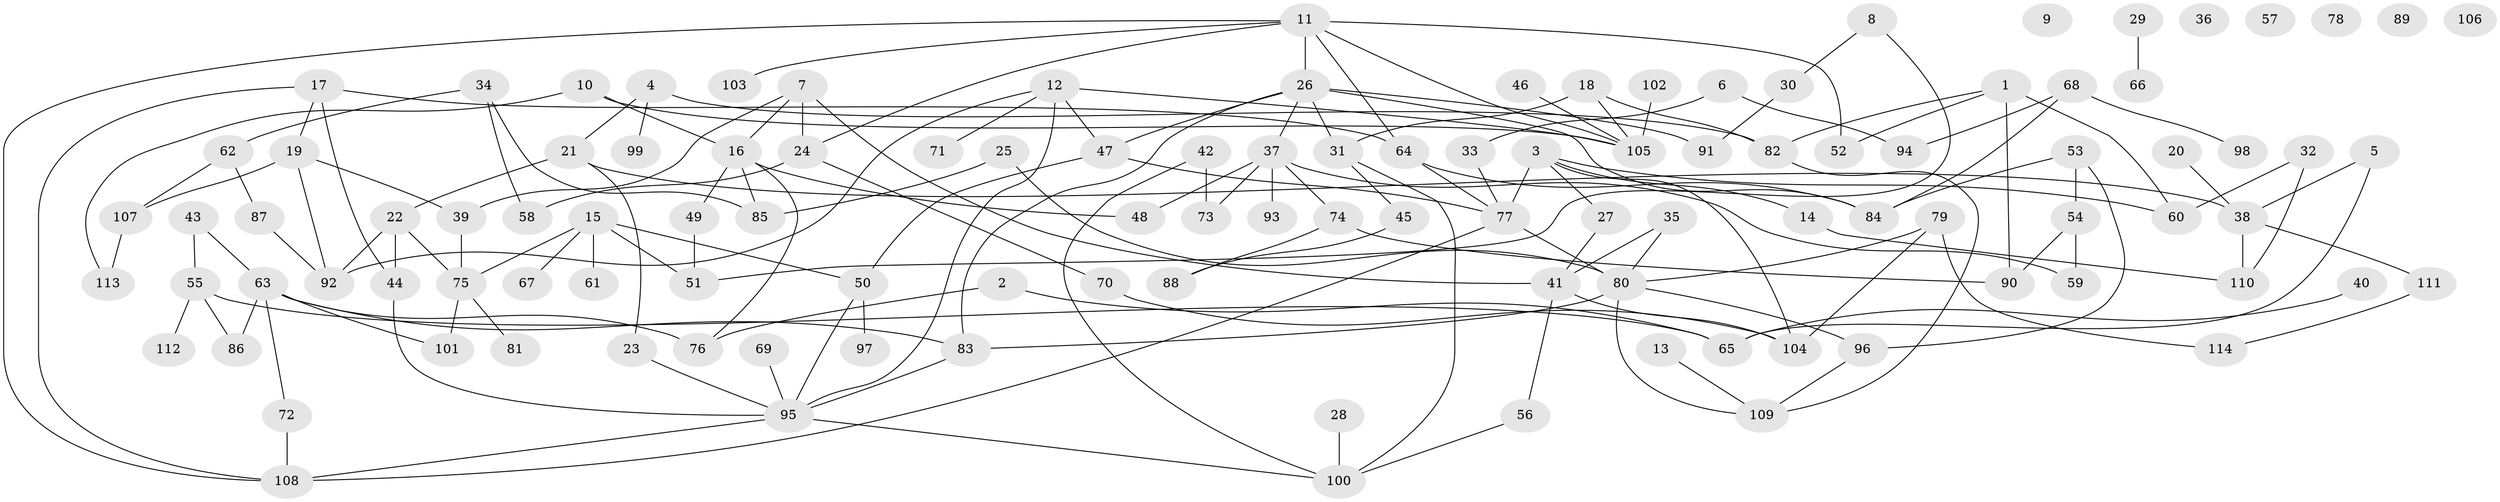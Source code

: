 // coarse degree distribution, {4: 0.26, 6: 0.02, 7: 0.06, 9: 0.02, 18: 0.02, 2: 0.24, 3: 0.16, 10: 0.02, 5: 0.08, 1: 0.12}
// Generated by graph-tools (version 1.1) at 2025/48/03/04/25 22:48:29]
// undirected, 114 vertices, 160 edges
graph export_dot {
  node [color=gray90,style=filled];
  1;
  2;
  3;
  4;
  5;
  6;
  7;
  8;
  9;
  10;
  11;
  12;
  13;
  14;
  15;
  16;
  17;
  18;
  19;
  20;
  21;
  22;
  23;
  24;
  25;
  26;
  27;
  28;
  29;
  30;
  31;
  32;
  33;
  34;
  35;
  36;
  37;
  38;
  39;
  40;
  41;
  42;
  43;
  44;
  45;
  46;
  47;
  48;
  49;
  50;
  51;
  52;
  53;
  54;
  55;
  56;
  57;
  58;
  59;
  60;
  61;
  62;
  63;
  64;
  65;
  66;
  67;
  68;
  69;
  70;
  71;
  72;
  73;
  74;
  75;
  76;
  77;
  78;
  79;
  80;
  81;
  82;
  83;
  84;
  85;
  86;
  87;
  88;
  89;
  90;
  91;
  92;
  93;
  94;
  95;
  96;
  97;
  98;
  99;
  100;
  101;
  102;
  103;
  104;
  105;
  106;
  107;
  108;
  109;
  110;
  111;
  112;
  113;
  114;
  1 -- 52;
  1 -- 60;
  1 -- 82;
  1 -- 90;
  2 -- 65;
  2 -- 76;
  3 -- 14;
  3 -- 27;
  3 -- 60;
  3 -- 77;
  3 -- 104;
  4 -- 21;
  4 -- 82;
  4 -- 99;
  5 -- 38;
  5 -- 65;
  6 -- 33;
  6 -- 94;
  7 -- 16;
  7 -- 24;
  7 -- 39;
  7 -- 41;
  8 -- 30;
  8 -- 51;
  10 -- 16;
  10 -- 105;
  10 -- 113;
  11 -- 24;
  11 -- 26;
  11 -- 52;
  11 -- 64;
  11 -- 103;
  11 -- 105;
  11 -- 108;
  12 -- 47;
  12 -- 71;
  12 -- 92;
  12 -- 95;
  12 -- 105;
  13 -- 109;
  14 -- 110;
  15 -- 50;
  15 -- 51;
  15 -- 61;
  15 -- 67;
  15 -- 75;
  16 -- 48;
  16 -- 49;
  16 -- 76;
  16 -- 85;
  17 -- 19;
  17 -- 44;
  17 -- 64;
  17 -- 108;
  18 -- 31;
  18 -- 82;
  18 -- 105;
  19 -- 39;
  19 -- 92;
  19 -- 107;
  20 -- 38;
  21 -- 22;
  21 -- 23;
  21 -- 38;
  22 -- 44;
  22 -- 75;
  22 -- 92;
  23 -- 95;
  24 -- 58;
  24 -- 70;
  25 -- 80;
  25 -- 85;
  26 -- 31;
  26 -- 37;
  26 -- 47;
  26 -- 83;
  26 -- 84;
  26 -- 91;
  27 -- 41;
  28 -- 100;
  29 -- 66;
  30 -- 91;
  31 -- 45;
  31 -- 100;
  32 -- 60;
  32 -- 110;
  33 -- 77;
  34 -- 58;
  34 -- 62;
  34 -- 85;
  35 -- 41;
  35 -- 80;
  37 -- 48;
  37 -- 59;
  37 -- 73;
  37 -- 74;
  37 -- 93;
  38 -- 110;
  38 -- 111;
  39 -- 75;
  40 -- 65;
  41 -- 56;
  41 -- 104;
  42 -- 73;
  42 -- 100;
  43 -- 55;
  43 -- 63;
  44 -- 95;
  45 -- 88;
  46 -- 105;
  47 -- 50;
  47 -- 77;
  49 -- 51;
  50 -- 95;
  50 -- 97;
  53 -- 54;
  53 -- 84;
  53 -- 96;
  54 -- 59;
  54 -- 90;
  55 -- 65;
  55 -- 86;
  55 -- 112;
  56 -- 100;
  62 -- 87;
  62 -- 107;
  63 -- 72;
  63 -- 76;
  63 -- 83;
  63 -- 86;
  63 -- 101;
  64 -- 77;
  64 -- 84;
  68 -- 84;
  68 -- 94;
  68 -- 98;
  69 -- 95;
  70 -- 104;
  72 -- 108;
  74 -- 88;
  74 -- 90;
  75 -- 81;
  75 -- 101;
  77 -- 80;
  77 -- 108;
  79 -- 80;
  79 -- 104;
  79 -- 114;
  80 -- 83;
  80 -- 96;
  80 -- 109;
  82 -- 109;
  83 -- 95;
  87 -- 92;
  95 -- 100;
  95 -- 108;
  96 -- 109;
  102 -- 105;
  107 -- 113;
  111 -- 114;
}
